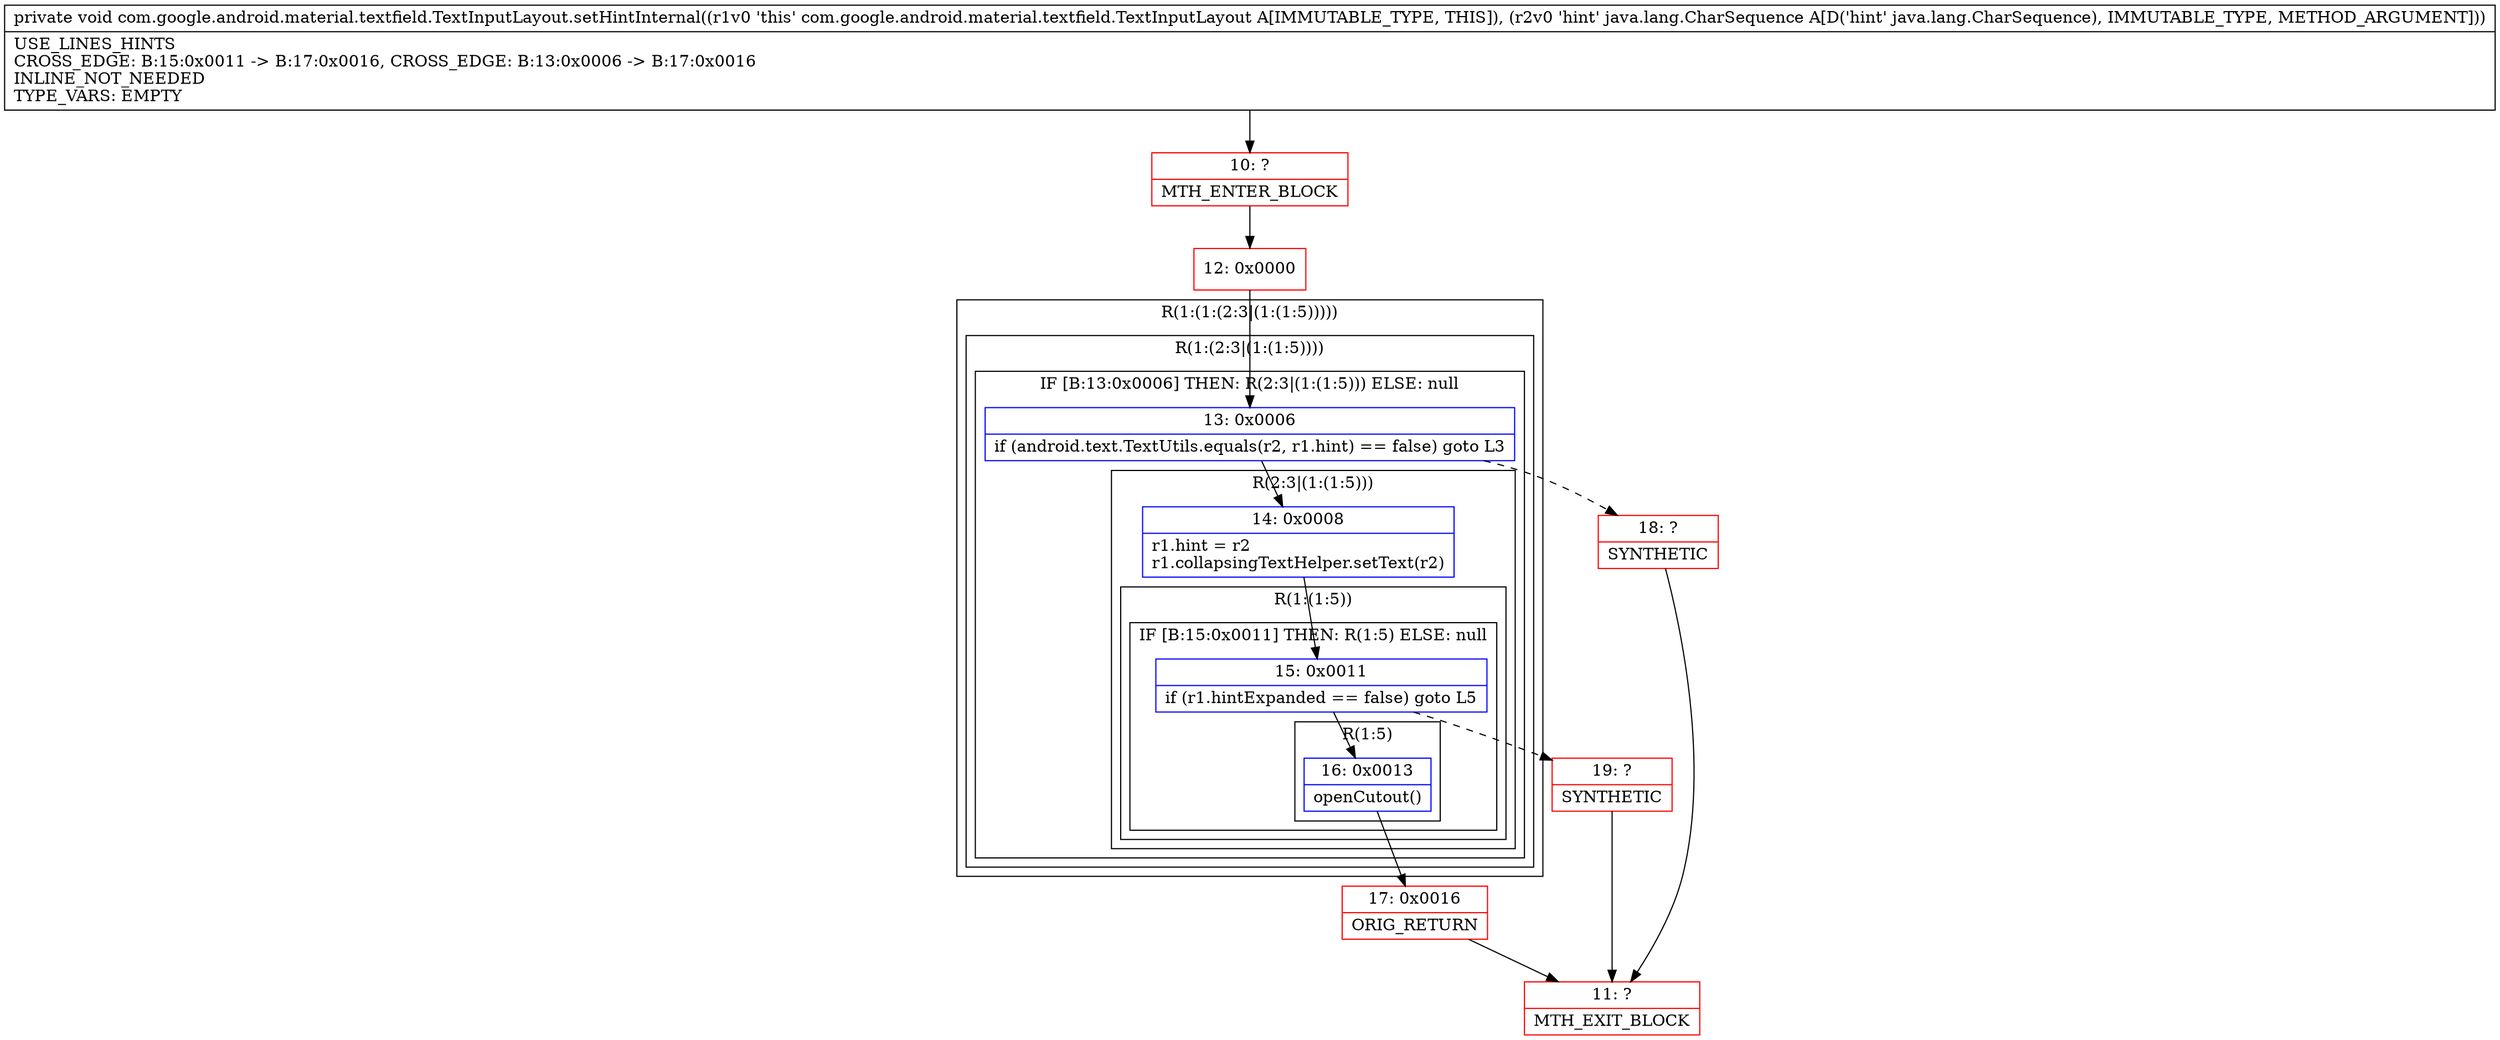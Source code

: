 digraph "CFG forcom.google.android.material.textfield.TextInputLayout.setHintInternal(Ljava\/lang\/CharSequence;)V" {
subgraph cluster_Region_1517266135 {
label = "R(1:(1:(2:3|(1:(1:5)))))";
node [shape=record,color=blue];
subgraph cluster_Region_2030371476 {
label = "R(1:(2:3|(1:(1:5))))";
node [shape=record,color=blue];
subgraph cluster_IfRegion_1323152182 {
label = "IF [B:13:0x0006] THEN: R(2:3|(1:(1:5))) ELSE: null";
node [shape=record,color=blue];
Node_13 [shape=record,label="{13\:\ 0x0006|if (android.text.TextUtils.equals(r2, r1.hint) == false) goto L3\l}"];
subgraph cluster_Region_1516616373 {
label = "R(2:3|(1:(1:5)))";
node [shape=record,color=blue];
Node_14 [shape=record,label="{14\:\ 0x0008|r1.hint = r2\lr1.collapsingTextHelper.setText(r2)\l}"];
subgraph cluster_Region_2097931314 {
label = "R(1:(1:5))";
node [shape=record,color=blue];
subgraph cluster_IfRegion_743135397 {
label = "IF [B:15:0x0011] THEN: R(1:5) ELSE: null";
node [shape=record,color=blue];
Node_15 [shape=record,label="{15\:\ 0x0011|if (r1.hintExpanded == false) goto L5\l}"];
subgraph cluster_Region_254548505 {
label = "R(1:5)";
node [shape=record,color=blue];
Node_16 [shape=record,label="{16\:\ 0x0013|openCutout()\l}"];
}
}
}
}
}
}
}
Node_10 [shape=record,color=red,label="{10\:\ ?|MTH_ENTER_BLOCK\l}"];
Node_12 [shape=record,color=red,label="{12\:\ 0x0000}"];
Node_17 [shape=record,color=red,label="{17\:\ 0x0016|ORIG_RETURN\l}"];
Node_11 [shape=record,color=red,label="{11\:\ ?|MTH_EXIT_BLOCK\l}"];
Node_19 [shape=record,color=red,label="{19\:\ ?|SYNTHETIC\l}"];
Node_18 [shape=record,color=red,label="{18\:\ ?|SYNTHETIC\l}"];
MethodNode[shape=record,label="{private void com.google.android.material.textfield.TextInputLayout.setHintInternal((r1v0 'this' com.google.android.material.textfield.TextInputLayout A[IMMUTABLE_TYPE, THIS]), (r2v0 'hint' java.lang.CharSequence A[D('hint' java.lang.CharSequence), IMMUTABLE_TYPE, METHOD_ARGUMENT]))  | USE_LINES_HINTS\lCROSS_EDGE: B:15:0x0011 \-\> B:17:0x0016, CROSS_EDGE: B:13:0x0006 \-\> B:17:0x0016\lINLINE_NOT_NEEDED\lTYPE_VARS: EMPTY\l}"];
MethodNode -> Node_10;Node_13 -> Node_14;
Node_13 -> Node_18[style=dashed];
Node_14 -> Node_15;
Node_15 -> Node_16;
Node_15 -> Node_19[style=dashed];
Node_16 -> Node_17;
Node_10 -> Node_12;
Node_12 -> Node_13;
Node_17 -> Node_11;
Node_19 -> Node_11;
Node_18 -> Node_11;
}

